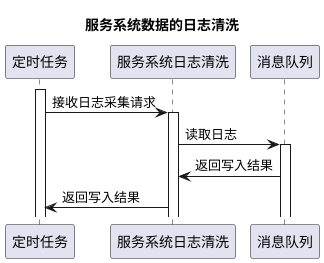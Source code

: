@startuml
title 	服务系统数据的日志清洗


participant "定时任务" as A
participant "服务系统日志清洗" as B
participant "消息队列" as D


activate A


A   -> B:接收日志采集请求
activate B

B   -> D:读取日志
activate D

D -> B:返回写入结果
B -> A:返回写入结果

@enduml